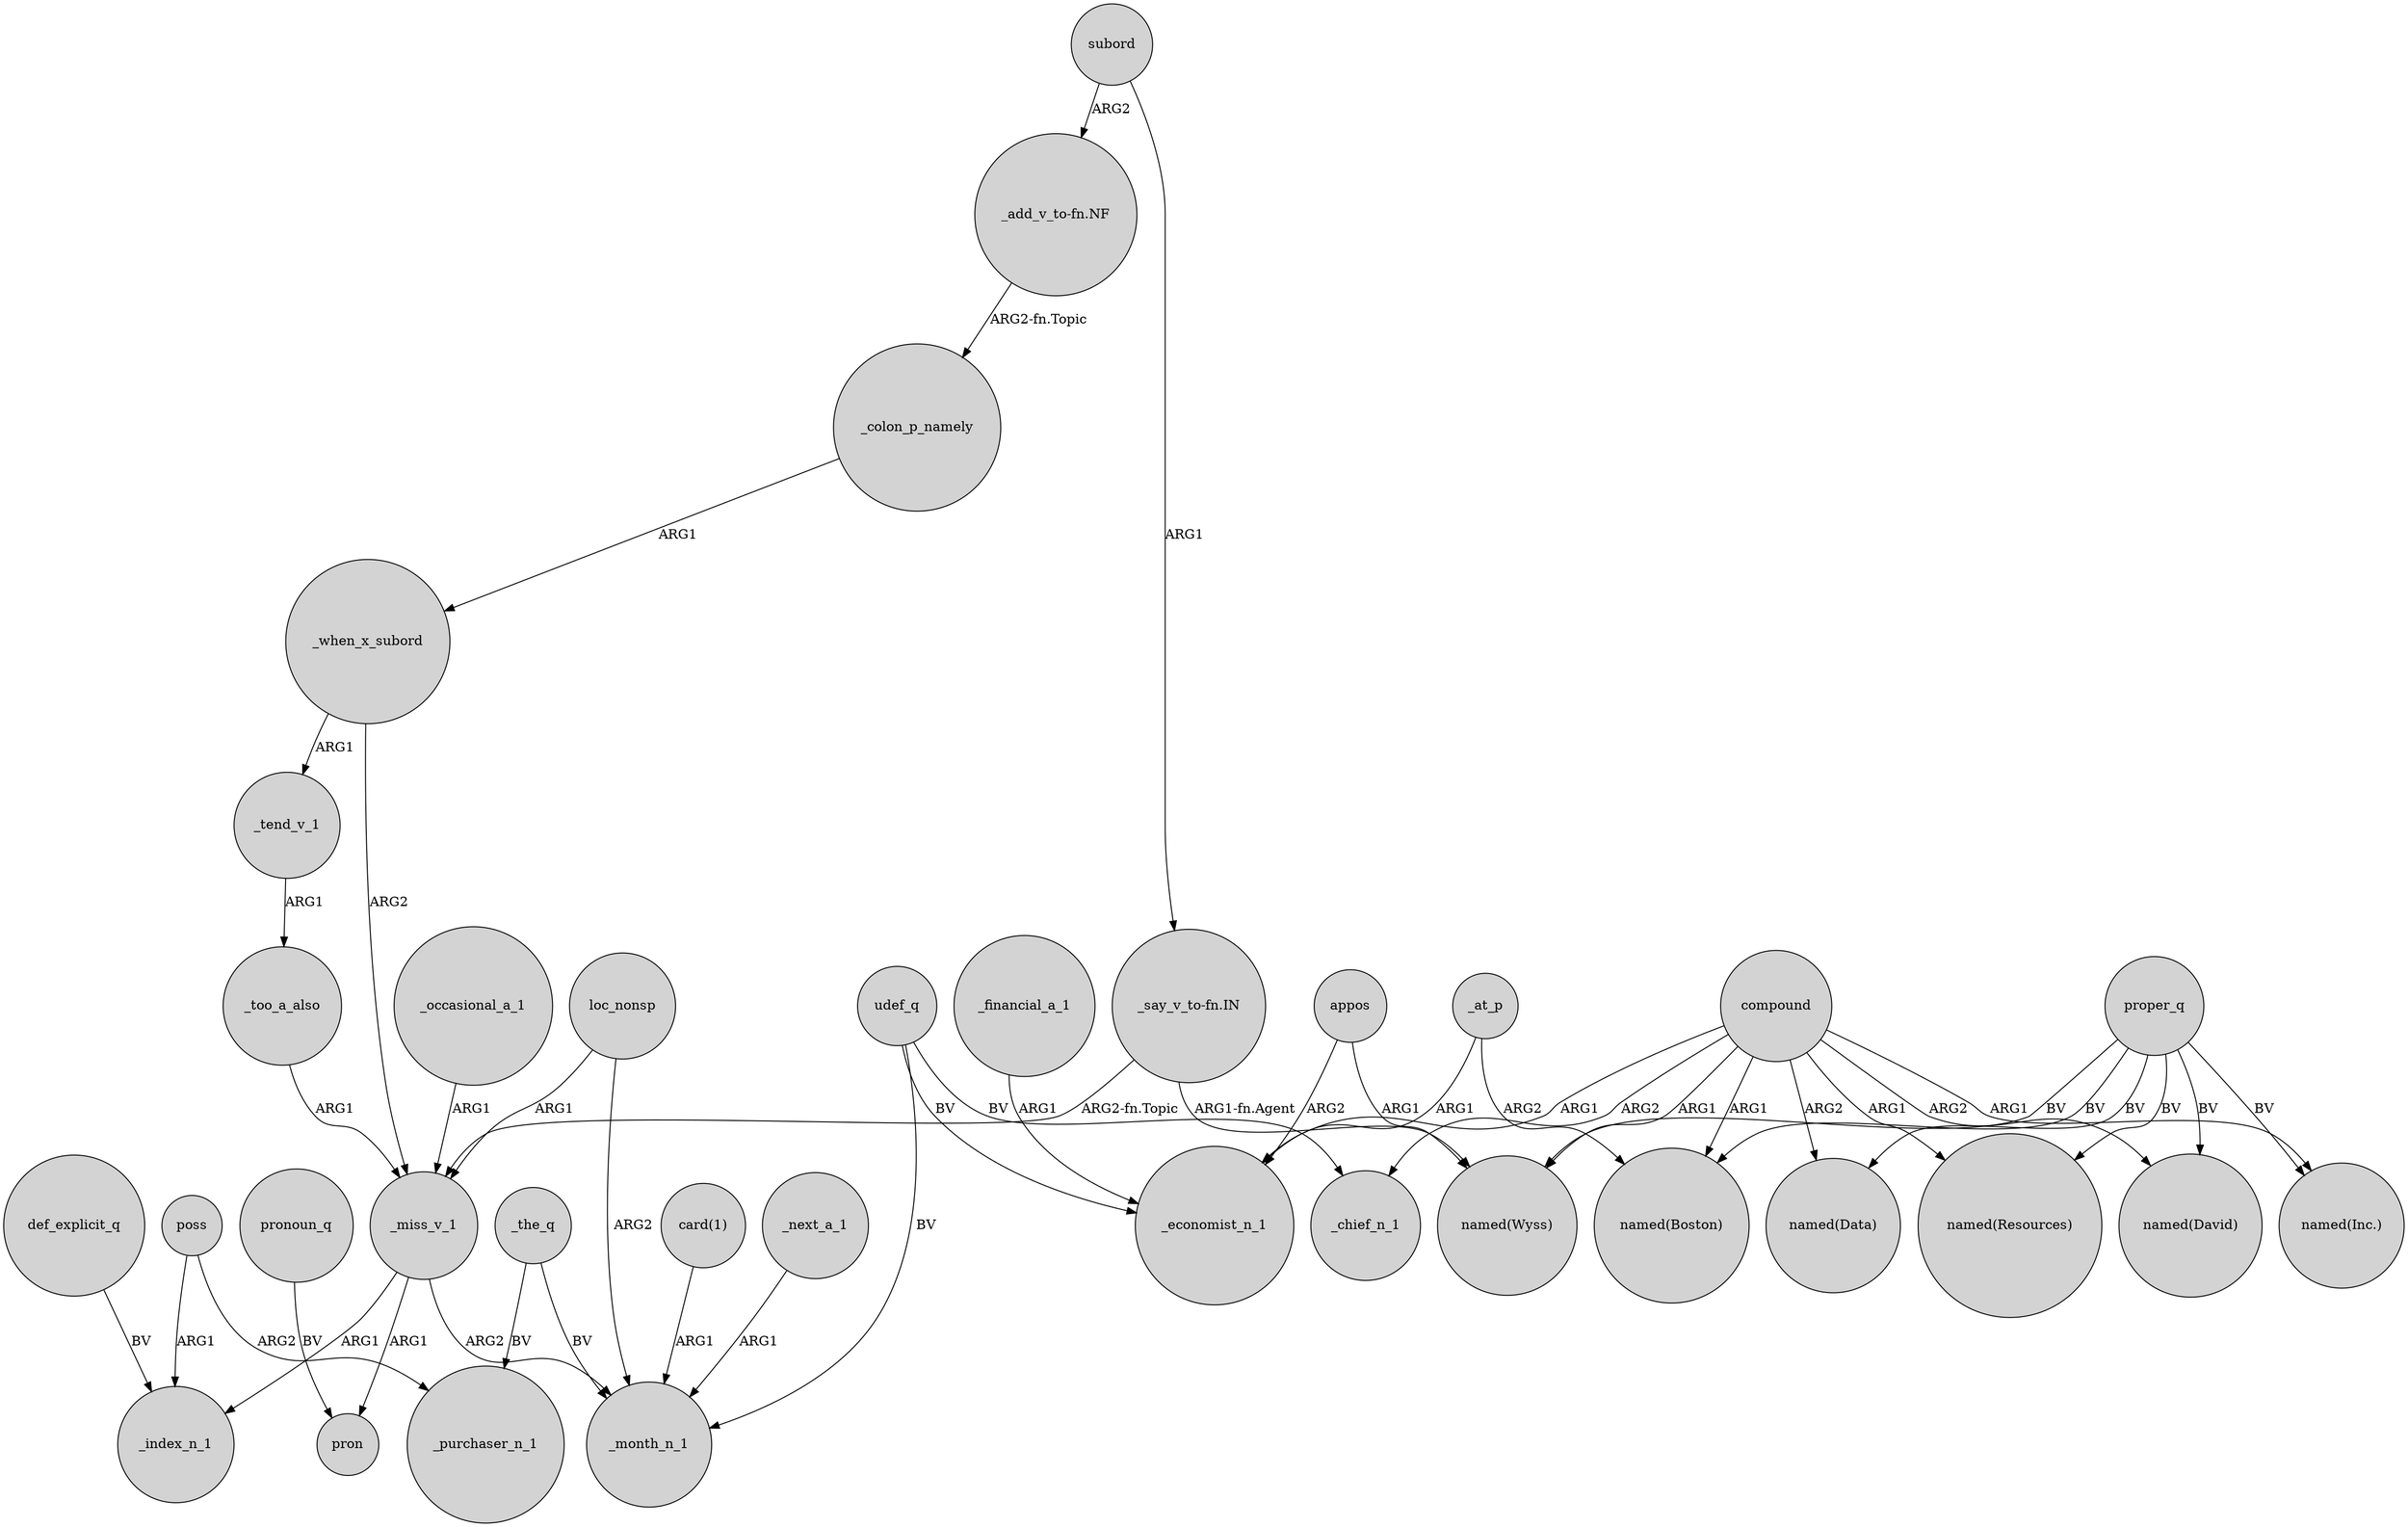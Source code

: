 digraph {
	node [shape=circle style=filled]
	subord -> "_add_v_to-fn.NF" [label=ARG2]
	compound -> "named(Resources)" [label=ARG1]
	proper_q -> "named(Inc.)" [label=BV]
	proper_q -> "named(Boston)" [label=BV]
	proper_q -> "named(Resources)" [label=BV]
	compound -> "named(Wyss)" [label=ARG1]
	"_say_v_to-fn.IN" -> "named(Wyss)" [label="ARG1-fn.Agent"]
	_when_x_subord -> _tend_v_1 [label=ARG1]
	def_explicit_q -> _index_n_1 [label=BV]
	"_say_v_to-fn.IN" -> _miss_v_1 [label="ARG2-fn.Topic"]
	_when_x_subord -> _miss_v_1 [label=ARG2]
	appos -> _economist_n_1 [label=ARG2]
	"card(1)" -> _month_n_1 [label=ARG1]
	_miss_v_1 -> _month_n_1 [label=ARG2]
	proper_q -> "named(Wyss)" [label=BV]
	subord -> "_say_v_to-fn.IN" [label=ARG1]
	_colon_p_namely -> _when_x_subord [label=ARG1]
	_occasional_a_1 -> _miss_v_1 [label=ARG1]
	udef_q -> _economist_n_1 [label=BV]
	udef_q -> _month_n_1 [label=BV]
	_financial_a_1 -> _economist_n_1 [label=ARG1]
	compound -> _chief_n_1 [label=ARG2]
	compound -> "named(Boston)" [label=ARG1]
	appos -> "named(Wyss)" [label=ARG1]
	compound -> _economist_n_1 [label=ARG1]
	pronoun_q -> pron [label=BV]
	"_add_v_to-fn.NF" -> _colon_p_namely [label="ARG2-fn.Topic"]
	_the_q -> _month_n_1 [label=BV]
	_the_q -> _purchaser_n_1 [label=BV]
	_too_a_also -> _miss_v_1 [label=ARG1]
	udef_q -> _chief_n_1 [label=BV]
	proper_q -> "named(Data)" [label=BV]
	compound -> "named(David)" [label=ARG2]
	_next_a_1 -> _month_n_1 [label=ARG1]
	compound -> "named(Data)" [label=ARG2]
	_at_p -> "named(Boston)" [label=ARG2]
	poss -> _purchaser_n_1 [label=ARG2]
	_tend_v_1 -> _too_a_also [label=ARG1]
	_at_p -> _economist_n_1 [label=ARG1]
	loc_nonsp -> _miss_v_1 [label=ARG1]
	_miss_v_1 -> _index_n_1 [label=ARG1]
	loc_nonsp -> _month_n_1 [label=ARG2]
	proper_q -> "named(David)" [label=BV]
	_miss_v_1 -> pron [label=ARG1]
	compound -> "named(Inc.)" [label=ARG1]
	poss -> _index_n_1 [label=ARG1]
}
